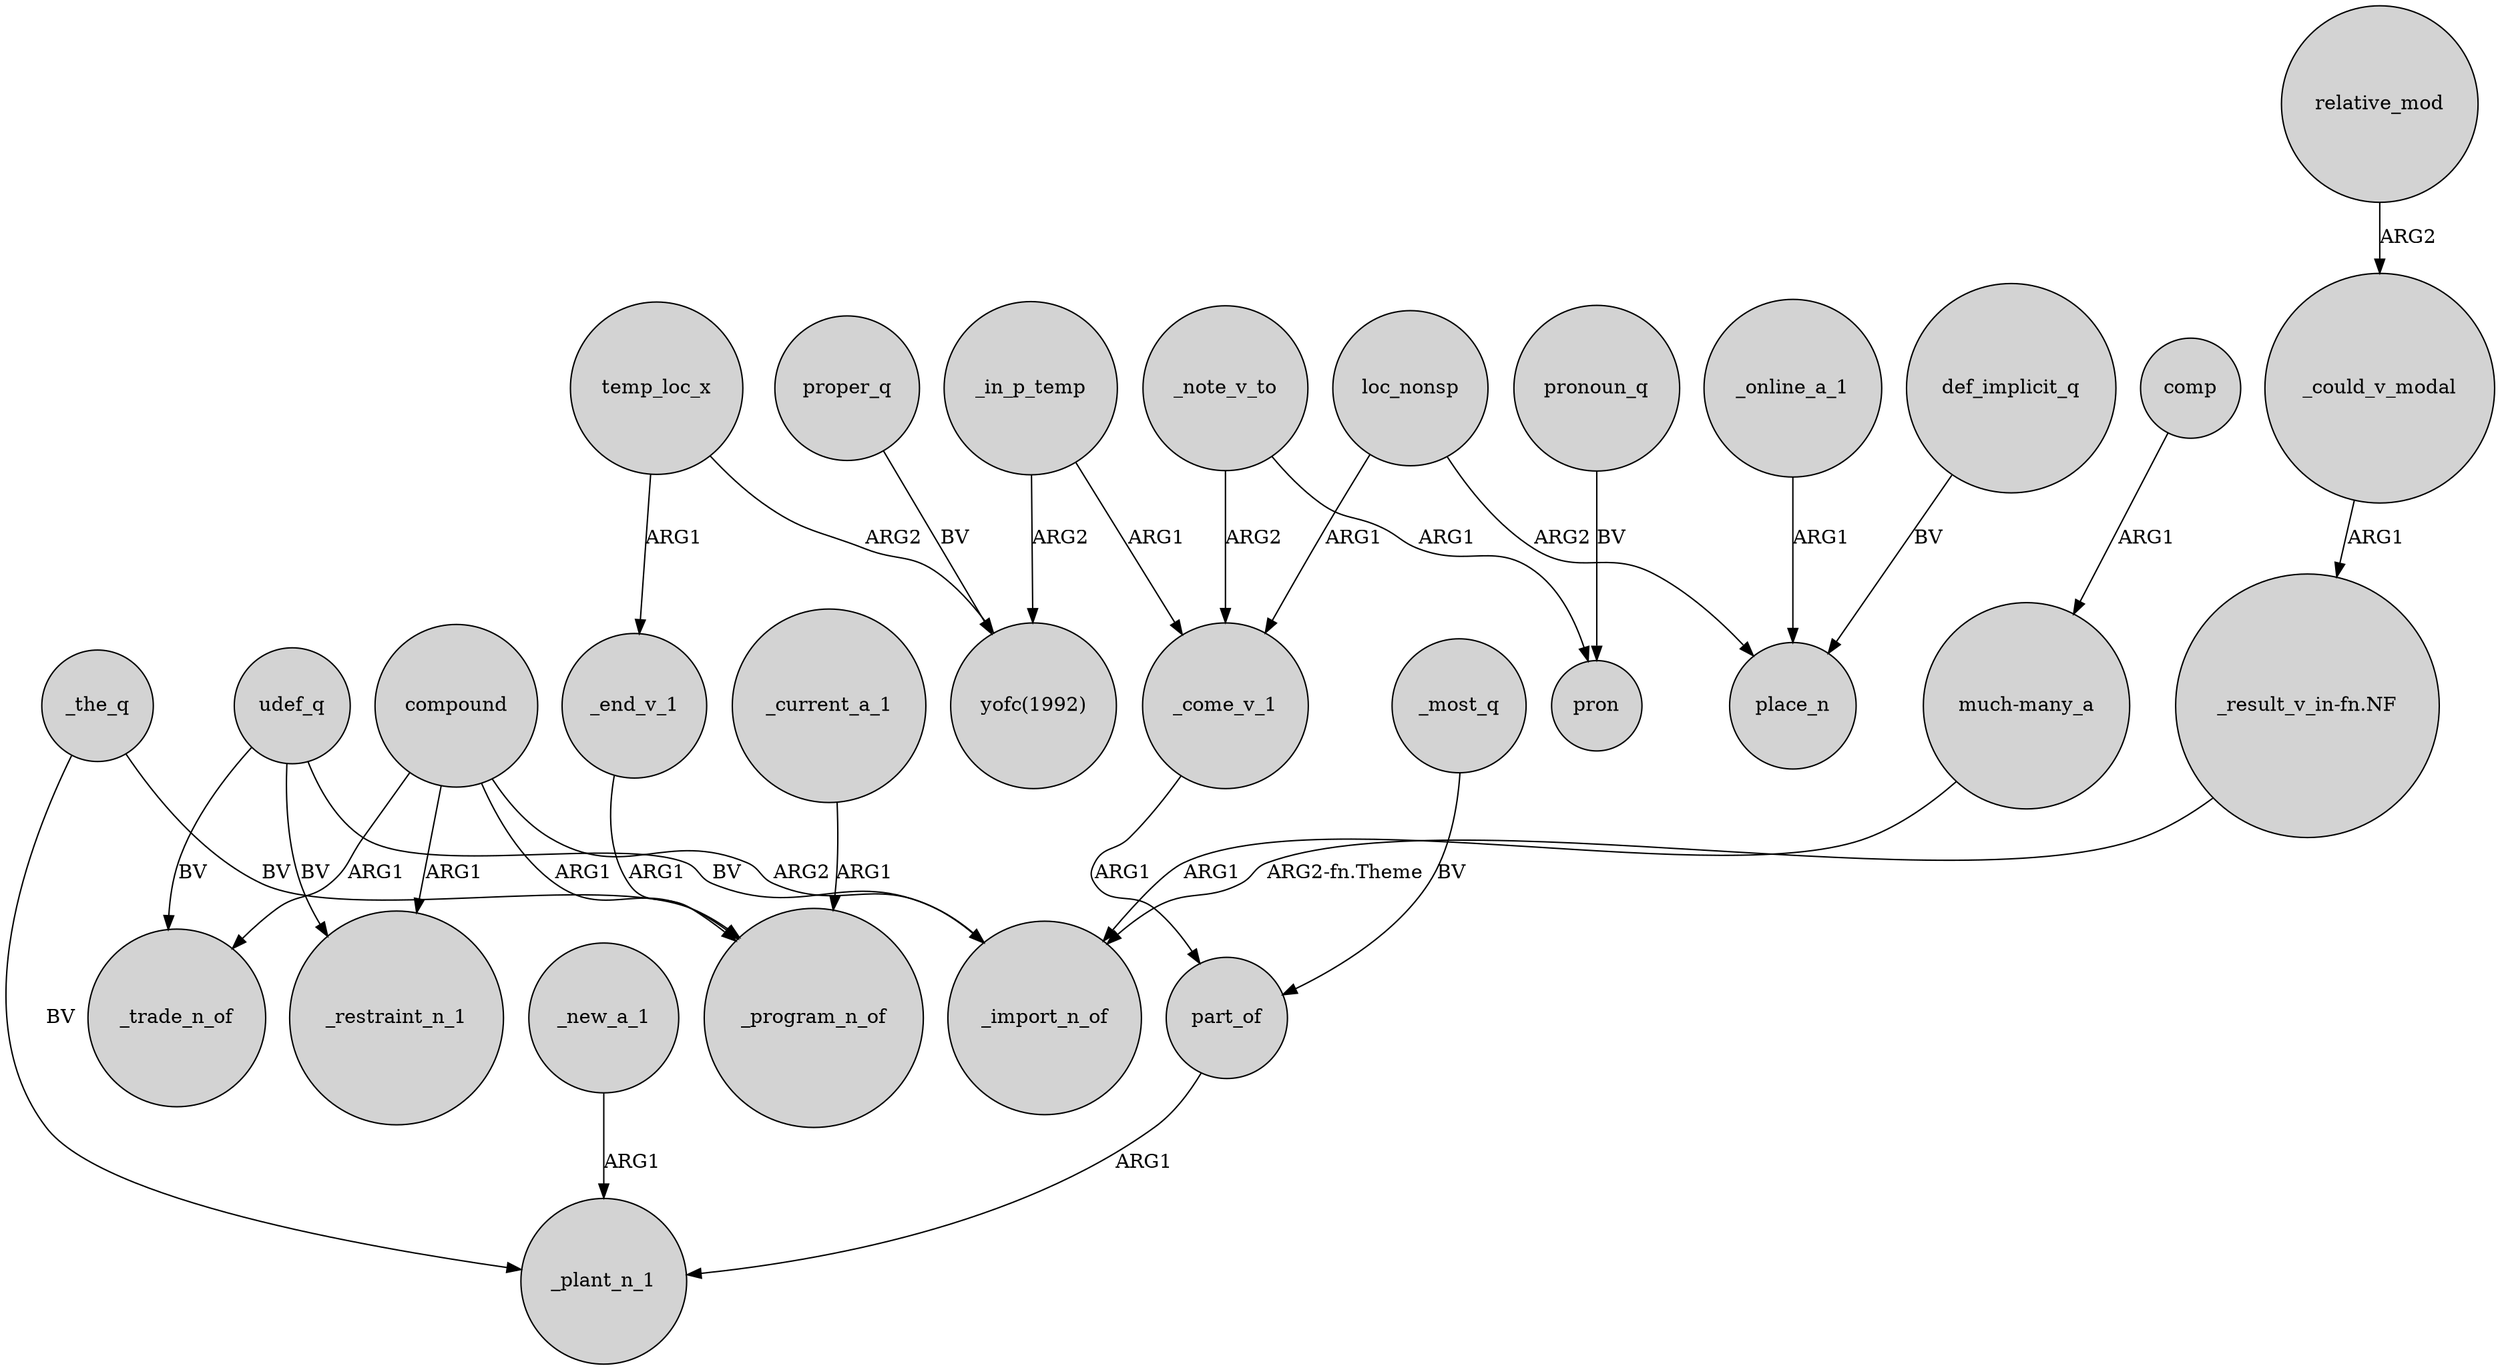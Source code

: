 digraph {
	node [shape=circle style=filled]
	udef_q -> _trade_n_of [label=BV]
	_in_p_temp -> _come_v_1 [label=ARG1]
	_the_q -> _plant_n_1 [label=BV]
	_end_v_1 -> _program_n_of [label=ARG1]
	_could_v_modal -> "_result_v_in-fn.NF" [label=ARG1]
	"_result_v_in-fn.NF" -> _import_n_of [label="ARG2-fn.Theme"]
	compound -> _trade_n_of [label=ARG1]
	proper_q -> "yofc(1992)" [label=BV]
	compound -> _import_n_of [label=ARG2]
	_note_v_to -> pron [label=ARG1]
	def_implicit_q -> place_n [label=BV]
	_online_a_1 -> place_n [label=ARG1]
	_new_a_1 -> _plant_n_1 [label=ARG1]
	_note_v_to -> _come_v_1 [label=ARG2]
	_in_p_temp -> "yofc(1992)" [label=ARG2]
	loc_nonsp -> _come_v_1 [label=ARG1]
	temp_loc_x -> _end_v_1 [label=ARG1]
	part_of -> _plant_n_1 [label=ARG1]
	"much-many_a" -> _import_n_of [label=ARG1]
	pronoun_q -> pron [label=BV]
	temp_loc_x -> "yofc(1992)" [label=ARG2]
	compound -> _restraint_n_1 [label=ARG1]
	comp -> "much-many_a" [label=ARG1]
	udef_q -> _restraint_n_1 [label=BV]
	_the_q -> _program_n_of [label=BV]
	relative_mod -> _could_v_modal [label=ARG2]
	udef_q -> _import_n_of [label=BV]
	_come_v_1 -> part_of [label=ARG1]
	_most_q -> part_of [label=BV]
	loc_nonsp -> place_n [label=ARG2]
	compound -> _program_n_of [label=ARG1]
	_current_a_1 -> _program_n_of [label=ARG1]
}
